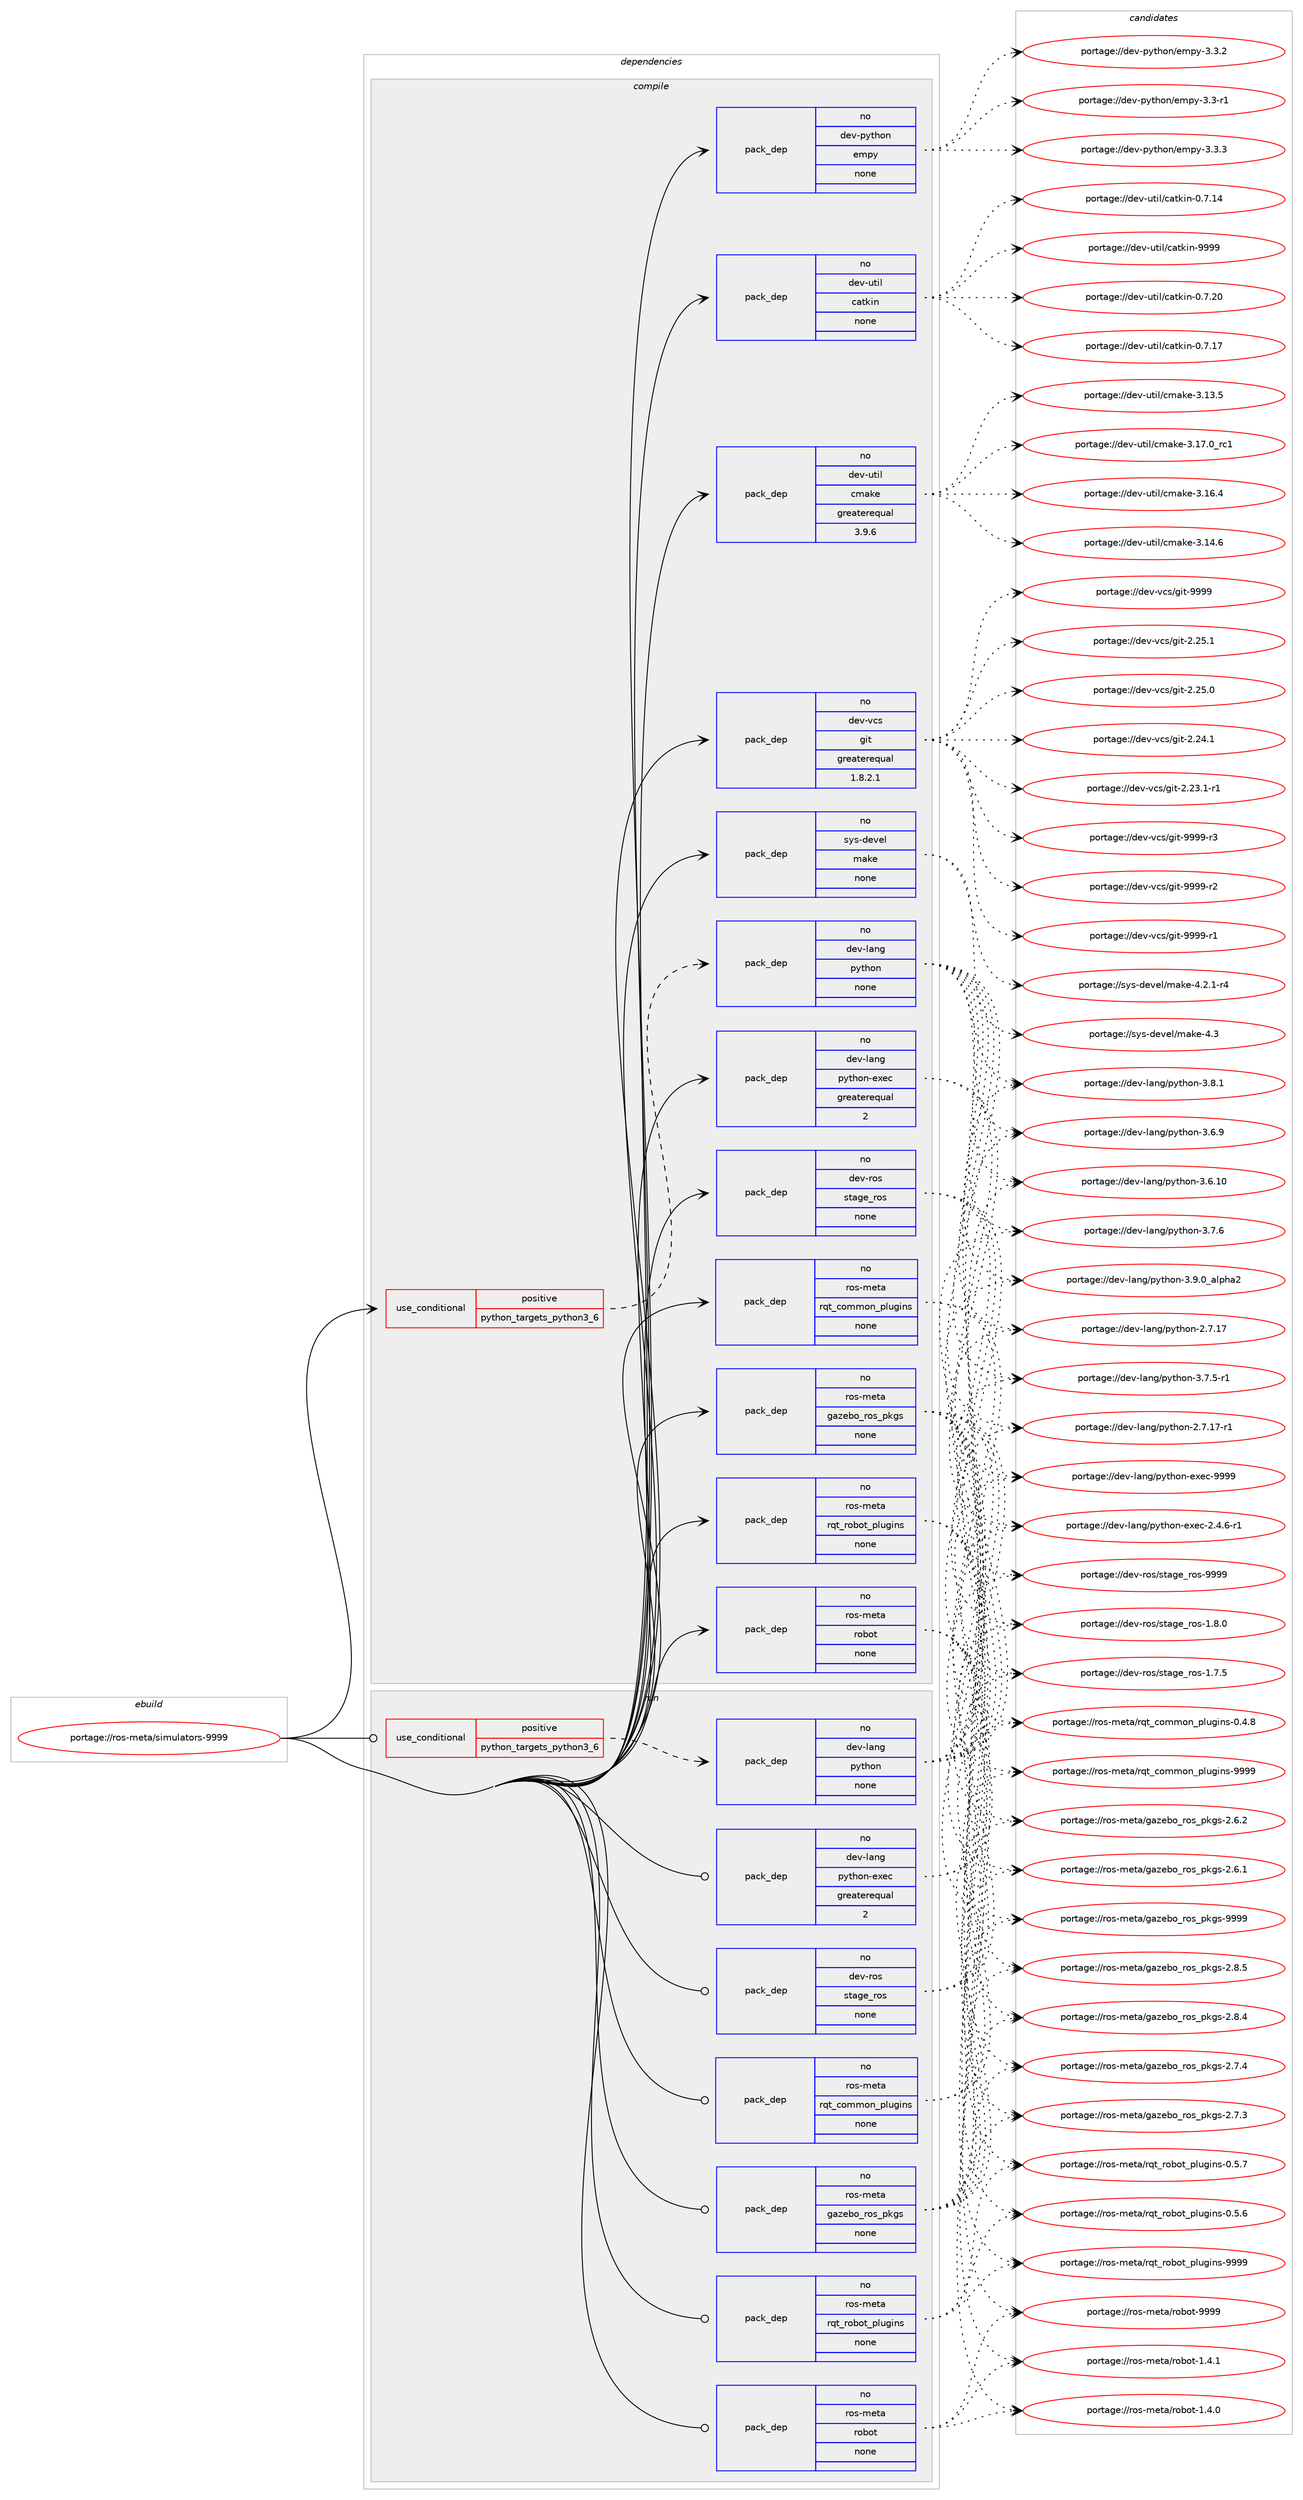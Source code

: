 digraph prolog {

# *************
# Graph options
# *************

newrank=true;
concentrate=true;
compound=true;
graph [rankdir=LR,fontname=Helvetica,fontsize=10,ranksep=1.5];#, ranksep=2.5, nodesep=0.2];
edge  [arrowhead=vee];
node  [fontname=Helvetica,fontsize=10];

# **********
# The ebuild
# **********

subgraph cluster_leftcol {
color=gray;
rank=same;
label=<<i>ebuild</i>>;
id [label="portage://ros-meta/simulators-9999", color=red, width=4, href="../ros-meta/simulators-9999.svg"];
}

# ****************
# The dependencies
# ****************

subgraph cluster_midcol {
color=gray;
label=<<i>dependencies</i>>;
subgraph cluster_compile {
fillcolor="#eeeeee";
style=filled;
label=<<i>compile</i>>;
subgraph cond12873 {
dependency62863 [label=<<TABLE BORDER="0" CELLBORDER="1" CELLSPACING="0" CELLPADDING="4"><TR><TD ROWSPAN="3" CELLPADDING="10">use_conditional</TD></TR><TR><TD>positive</TD></TR><TR><TD>python_targets_python3_6</TD></TR></TABLE>>, shape=none, color=red];
subgraph pack48648 {
dependency62864 [label=<<TABLE BORDER="0" CELLBORDER="1" CELLSPACING="0" CELLPADDING="4" WIDTH="220"><TR><TD ROWSPAN="6" CELLPADDING="30">pack_dep</TD></TR><TR><TD WIDTH="110">no</TD></TR><TR><TD>dev-lang</TD></TR><TR><TD>python</TD></TR><TR><TD>none</TD></TR><TR><TD></TD></TR></TABLE>>, shape=none, color=blue];
}
dependency62863:e -> dependency62864:w [weight=20,style="dashed",arrowhead="vee"];
}
id:e -> dependency62863:w [weight=20,style="solid",arrowhead="vee"];
subgraph pack48649 {
dependency62865 [label=<<TABLE BORDER="0" CELLBORDER="1" CELLSPACING="0" CELLPADDING="4" WIDTH="220"><TR><TD ROWSPAN="6" CELLPADDING="30">pack_dep</TD></TR><TR><TD WIDTH="110">no</TD></TR><TR><TD>dev-lang</TD></TR><TR><TD>python-exec</TD></TR><TR><TD>greaterequal</TD></TR><TR><TD>2</TD></TR></TABLE>>, shape=none, color=blue];
}
id:e -> dependency62865:w [weight=20,style="solid",arrowhead="vee"];
subgraph pack48650 {
dependency62866 [label=<<TABLE BORDER="0" CELLBORDER="1" CELLSPACING="0" CELLPADDING="4" WIDTH="220"><TR><TD ROWSPAN="6" CELLPADDING="30">pack_dep</TD></TR><TR><TD WIDTH="110">no</TD></TR><TR><TD>dev-python</TD></TR><TR><TD>empy</TD></TR><TR><TD>none</TD></TR><TR><TD></TD></TR></TABLE>>, shape=none, color=blue];
}
id:e -> dependency62866:w [weight=20,style="solid",arrowhead="vee"];
subgraph pack48651 {
dependency62867 [label=<<TABLE BORDER="0" CELLBORDER="1" CELLSPACING="0" CELLPADDING="4" WIDTH="220"><TR><TD ROWSPAN="6" CELLPADDING="30">pack_dep</TD></TR><TR><TD WIDTH="110">no</TD></TR><TR><TD>dev-ros</TD></TR><TR><TD>stage_ros</TD></TR><TR><TD>none</TD></TR><TR><TD></TD></TR></TABLE>>, shape=none, color=blue];
}
id:e -> dependency62867:w [weight=20,style="solid",arrowhead="vee"];
subgraph pack48652 {
dependency62868 [label=<<TABLE BORDER="0" CELLBORDER="1" CELLSPACING="0" CELLPADDING="4" WIDTH="220"><TR><TD ROWSPAN="6" CELLPADDING="30">pack_dep</TD></TR><TR><TD WIDTH="110">no</TD></TR><TR><TD>dev-util</TD></TR><TR><TD>catkin</TD></TR><TR><TD>none</TD></TR><TR><TD></TD></TR></TABLE>>, shape=none, color=blue];
}
id:e -> dependency62868:w [weight=20,style="solid",arrowhead="vee"];
subgraph pack48653 {
dependency62869 [label=<<TABLE BORDER="0" CELLBORDER="1" CELLSPACING="0" CELLPADDING="4" WIDTH="220"><TR><TD ROWSPAN="6" CELLPADDING="30">pack_dep</TD></TR><TR><TD WIDTH="110">no</TD></TR><TR><TD>dev-util</TD></TR><TR><TD>cmake</TD></TR><TR><TD>greaterequal</TD></TR><TR><TD>3.9.6</TD></TR></TABLE>>, shape=none, color=blue];
}
id:e -> dependency62869:w [weight=20,style="solid",arrowhead="vee"];
subgraph pack48654 {
dependency62870 [label=<<TABLE BORDER="0" CELLBORDER="1" CELLSPACING="0" CELLPADDING="4" WIDTH="220"><TR><TD ROWSPAN="6" CELLPADDING="30">pack_dep</TD></TR><TR><TD WIDTH="110">no</TD></TR><TR><TD>dev-vcs</TD></TR><TR><TD>git</TD></TR><TR><TD>greaterequal</TD></TR><TR><TD>1.8.2.1</TD></TR></TABLE>>, shape=none, color=blue];
}
id:e -> dependency62870:w [weight=20,style="solid",arrowhead="vee"];
subgraph pack48655 {
dependency62871 [label=<<TABLE BORDER="0" CELLBORDER="1" CELLSPACING="0" CELLPADDING="4" WIDTH="220"><TR><TD ROWSPAN="6" CELLPADDING="30">pack_dep</TD></TR><TR><TD WIDTH="110">no</TD></TR><TR><TD>ros-meta</TD></TR><TR><TD>gazebo_ros_pkgs</TD></TR><TR><TD>none</TD></TR><TR><TD></TD></TR></TABLE>>, shape=none, color=blue];
}
id:e -> dependency62871:w [weight=20,style="solid",arrowhead="vee"];
subgraph pack48656 {
dependency62872 [label=<<TABLE BORDER="0" CELLBORDER="1" CELLSPACING="0" CELLPADDING="4" WIDTH="220"><TR><TD ROWSPAN="6" CELLPADDING="30">pack_dep</TD></TR><TR><TD WIDTH="110">no</TD></TR><TR><TD>ros-meta</TD></TR><TR><TD>robot</TD></TR><TR><TD>none</TD></TR><TR><TD></TD></TR></TABLE>>, shape=none, color=blue];
}
id:e -> dependency62872:w [weight=20,style="solid",arrowhead="vee"];
subgraph pack48657 {
dependency62873 [label=<<TABLE BORDER="0" CELLBORDER="1" CELLSPACING="0" CELLPADDING="4" WIDTH="220"><TR><TD ROWSPAN="6" CELLPADDING="30">pack_dep</TD></TR><TR><TD WIDTH="110">no</TD></TR><TR><TD>ros-meta</TD></TR><TR><TD>rqt_common_plugins</TD></TR><TR><TD>none</TD></TR><TR><TD></TD></TR></TABLE>>, shape=none, color=blue];
}
id:e -> dependency62873:w [weight=20,style="solid",arrowhead="vee"];
subgraph pack48658 {
dependency62874 [label=<<TABLE BORDER="0" CELLBORDER="1" CELLSPACING="0" CELLPADDING="4" WIDTH="220"><TR><TD ROWSPAN="6" CELLPADDING="30">pack_dep</TD></TR><TR><TD WIDTH="110">no</TD></TR><TR><TD>ros-meta</TD></TR><TR><TD>rqt_robot_plugins</TD></TR><TR><TD>none</TD></TR><TR><TD></TD></TR></TABLE>>, shape=none, color=blue];
}
id:e -> dependency62874:w [weight=20,style="solid",arrowhead="vee"];
subgraph pack48659 {
dependency62875 [label=<<TABLE BORDER="0" CELLBORDER="1" CELLSPACING="0" CELLPADDING="4" WIDTH="220"><TR><TD ROWSPAN="6" CELLPADDING="30">pack_dep</TD></TR><TR><TD WIDTH="110">no</TD></TR><TR><TD>sys-devel</TD></TR><TR><TD>make</TD></TR><TR><TD>none</TD></TR><TR><TD></TD></TR></TABLE>>, shape=none, color=blue];
}
id:e -> dependency62875:w [weight=20,style="solid",arrowhead="vee"];
}
subgraph cluster_compileandrun {
fillcolor="#eeeeee";
style=filled;
label=<<i>compile and run</i>>;
}
subgraph cluster_run {
fillcolor="#eeeeee";
style=filled;
label=<<i>run</i>>;
subgraph cond12874 {
dependency62876 [label=<<TABLE BORDER="0" CELLBORDER="1" CELLSPACING="0" CELLPADDING="4"><TR><TD ROWSPAN="3" CELLPADDING="10">use_conditional</TD></TR><TR><TD>positive</TD></TR><TR><TD>python_targets_python3_6</TD></TR></TABLE>>, shape=none, color=red];
subgraph pack48660 {
dependency62877 [label=<<TABLE BORDER="0" CELLBORDER="1" CELLSPACING="0" CELLPADDING="4" WIDTH="220"><TR><TD ROWSPAN="6" CELLPADDING="30">pack_dep</TD></TR><TR><TD WIDTH="110">no</TD></TR><TR><TD>dev-lang</TD></TR><TR><TD>python</TD></TR><TR><TD>none</TD></TR><TR><TD></TD></TR></TABLE>>, shape=none, color=blue];
}
dependency62876:e -> dependency62877:w [weight=20,style="dashed",arrowhead="vee"];
}
id:e -> dependency62876:w [weight=20,style="solid",arrowhead="odot"];
subgraph pack48661 {
dependency62878 [label=<<TABLE BORDER="0" CELLBORDER="1" CELLSPACING="0" CELLPADDING="4" WIDTH="220"><TR><TD ROWSPAN="6" CELLPADDING="30">pack_dep</TD></TR><TR><TD WIDTH="110">no</TD></TR><TR><TD>dev-lang</TD></TR><TR><TD>python-exec</TD></TR><TR><TD>greaterequal</TD></TR><TR><TD>2</TD></TR></TABLE>>, shape=none, color=blue];
}
id:e -> dependency62878:w [weight=20,style="solid",arrowhead="odot"];
subgraph pack48662 {
dependency62879 [label=<<TABLE BORDER="0" CELLBORDER="1" CELLSPACING="0" CELLPADDING="4" WIDTH="220"><TR><TD ROWSPAN="6" CELLPADDING="30">pack_dep</TD></TR><TR><TD WIDTH="110">no</TD></TR><TR><TD>dev-ros</TD></TR><TR><TD>stage_ros</TD></TR><TR><TD>none</TD></TR><TR><TD></TD></TR></TABLE>>, shape=none, color=blue];
}
id:e -> dependency62879:w [weight=20,style="solid",arrowhead="odot"];
subgraph pack48663 {
dependency62880 [label=<<TABLE BORDER="0" CELLBORDER="1" CELLSPACING="0" CELLPADDING="4" WIDTH="220"><TR><TD ROWSPAN="6" CELLPADDING="30">pack_dep</TD></TR><TR><TD WIDTH="110">no</TD></TR><TR><TD>ros-meta</TD></TR><TR><TD>gazebo_ros_pkgs</TD></TR><TR><TD>none</TD></TR><TR><TD></TD></TR></TABLE>>, shape=none, color=blue];
}
id:e -> dependency62880:w [weight=20,style="solid",arrowhead="odot"];
subgraph pack48664 {
dependency62881 [label=<<TABLE BORDER="0" CELLBORDER="1" CELLSPACING="0" CELLPADDING="4" WIDTH="220"><TR><TD ROWSPAN="6" CELLPADDING="30">pack_dep</TD></TR><TR><TD WIDTH="110">no</TD></TR><TR><TD>ros-meta</TD></TR><TR><TD>robot</TD></TR><TR><TD>none</TD></TR><TR><TD></TD></TR></TABLE>>, shape=none, color=blue];
}
id:e -> dependency62881:w [weight=20,style="solid",arrowhead="odot"];
subgraph pack48665 {
dependency62882 [label=<<TABLE BORDER="0" CELLBORDER="1" CELLSPACING="0" CELLPADDING="4" WIDTH="220"><TR><TD ROWSPAN="6" CELLPADDING="30">pack_dep</TD></TR><TR><TD WIDTH="110">no</TD></TR><TR><TD>ros-meta</TD></TR><TR><TD>rqt_common_plugins</TD></TR><TR><TD>none</TD></TR><TR><TD></TD></TR></TABLE>>, shape=none, color=blue];
}
id:e -> dependency62882:w [weight=20,style="solid",arrowhead="odot"];
subgraph pack48666 {
dependency62883 [label=<<TABLE BORDER="0" CELLBORDER="1" CELLSPACING="0" CELLPADDING="4" WIDTH="220"><TR><TD ROWSPAN="6" CELLPADDING="30">pack_dep</TD></TR><TR><TD WIDTH="110">no</TD></TR><TR><TD>ros-meta</TD></TR><TR><TD>rqt_robot_plugins</TD></TR><TR><TD>none</TD></TR><TR><TD></TD></TR></TABLE>>, shape=none, color=blue];
}
id:e -> dependency62883:w [weight=20,style="solid",arrowhead="odot"];
}
}

# **************
# The candidates
# **************

subgraph cluster_choices {
rank=same;
color=gray;
label=<<i>candidates</i>>;

subgraph choice48648 {
color=black;
nodesep=1;
choice10010111845108971101034711212111610411111045514657464895971081121049750 [label="portage://dev-lang/python-3.9.0_alpha2", color=red, width=4,href="../dev-lang/python-3.9.0_alpha2.svg"];
choice100101118451089711010347112121116104111110455146564649 [label="portage://dev-lang/python-3.8.1", color=red, width=4,href="../dev-lang/python-3.8.1.svg"];
choice100101118451089711010347112121116104111110455146554654 [label="portage://dev-lang/python-3.7.6", color=red, width=4,href="../dev-lang/python-3.7.6.svg"];
choice1001011184510897110103471121211161041111104551465546534511449 [label="portage://dev-lang/python-3.7.5-r1", color=red, width=4,href="../dev-lang/python-3.7.5-r1.svg"];
choice100101118451089711010347112121116104111110455146544657 [label="portage://dev-lang/python-3.6.9", color=red, width=4,href="../dev-lang/python-3.6.9.svg"];
choice10010111845108971101034711212111610411111045514654464948 [label="portage://dev-lang/python-3.6.10", color=red, width=4,href="../dev-lang/python-3.6.10.svg"];
choice100101118451089711010347112121116104111110455046554649554511449 [label="portage://dev-lang/python-2.7.17-r1", color=red, width=4,href="../dev-lang/python-2.7.17-r1.svg"];
choice10010111845108971101034711212111610411111045504655464955 [label="portage://dev-lang/python-2.7.17", color=red, width=4,href="../dev-lang/python-2.7.17.svg"];
dependency62864:e -> choice10010111845108971101034711212111610411111045514657464895971081121049750:w [style=dotted,weight="100"];
dependency62864:e -> choice100101118451089711010347112121116104111110455146564649:w [style=dotted,weight="100"];
dependency62864:e -> choice100101118451089711010347112121116104111110455146554654:w [style=dotted,weight="100"];
dependency62864:e -> choice1001011184510897110103471121211161041111104551465546534511449:w [style=dotted,weight="100"];
dependency62864:e -> choice100101118451089711010347112121116104111110455146544657:w [style=dotted,weight="100"];
dependency62864:e -> choice10010111845108971101034711212111610411111045514654464948:w [style=dotted,weight="100"];
dependency62864:e -> choice100101118451089711010347112121116104111110455046554649554511449:w [style=dotted,weight="100"];
dependency62864:e -> choice10010111845108971101034711212111610411111045504655464955:w [style=dotted,weight="100"];
}
subgraph choice48649 {
color=black;
nodesep=1;
choice10010111845108971101034711212111610411111045101120101994557575757 [label="portage://dev-lang/python-exec-9999", color=red, width=4,href="../dev-lang/python-exec-9999.svg"];
choice10010111845108971101034711212111610411111045101120101994550465246544511449 [label="portage://dev-lang/python-exec-2.4.6-r1", color=red, width=4,href="../dev-lang/python-exec-2.4.6-r1.svg"];
dependency62865:e -> choice10010111845108971101034711212111610411111045101120101994557575757:w [style=dotted,weight="100"];
dependency62865:e -> choice10010111845108971101034711212111610411111045101120101994550465246544511449:w [style=dotted,weight="100"];
}
subgraph choice48650 {
color=black;
nodesep=1;
choice1001011184511212111610411111047101109112121455146514651 [label="portage://dev-python/empy-3.3.3", color=red, width=4,href="../dev-python/empy-3.3.3.svg"];
choice1001011184511212111610411111047101109112121455146514650 [label="portage://dev-python/empy-3.3.2", color=red, width=4,href="../dev-python/empy-3.3.2.svg"];
choice1001011184511212111610411111047101109112121455146514511449 [label="portage://dev-python/empy-3.3-r1", color=red, width=4,href="../dev-python/empy-3.3-r1.svg"];
dependency62866:e -> choice1001011184511212111610411111047101109112121455146514651:w [style=dotted,weight="100"];
dependency62866:e -> choice1001011184511212111610411111047101109112121455146514650:w [style=dotted,weight="100"];
dependency62866:e -> choice1001011184511212111610411111047101109112121455146514511449:w [style=dotted,weight="100"];
}
subgraph choice48651 {
color=black;
nodesep=1;
choice100101118451141111154711511697103101951141111154557575757 [label="portage://dev-ros/stage_ros-9999", color=red, width=4,href="../dev-ros/stage_ros-9999.svg"];
choice10010111845114111115471151169710310195114111115454946564648 [label="portage://dev-ros/stage_ros-1.8.0", color=red, width=4,href="../dev-ros/stage_ros-1.8.0.svg"];
choice10010111845114111115471151169710310195114111115454946554653 [label="portage://dev-ros/stage_ros-1.7.5", color=red, width=4,href="../dev-ros/stage_ros-1.7.5.svg"];
dependency62867:e -> choice100101118451141111154711511697103101951141111154557575757:w [style=dotted,weight="100"];
dependency62867:e -> choice10010111845114111115471151169710310195114111115454946564648:w [style=dotted,weight="100"];
dependency62867:e -> choice10010111845114111115471151169710310195114111115454946554653:w [style=dotted,weight="100"];
}
subgraph choice48652 {
color=black;
nodesep=1;
choice100101118451171161051084799971161071051104557575757 [label="portage://dev-util/catkin-9999", color=red, width=4,href="../dev-util/catkin-9999.svg"];
choice1001011184511711610510847999711610710511045484655465048 [label="portage://dev-util/catkin-0.7.20", color=red, width=4,href="../dev-util/catkin-0.7.20.svg"];
choice1001011184511711610510847999711610710511045484655464955 [label="portage://dev-util/catkin-0.7.17", color=red, width=4,href="../dev-util/catkin-0.7.17.svg"];
choice1001011184511711610510847999711610710511045484655464952 [label="portage://dev-util/catkin-0.7.14", color=red, width=4,href="../dev-util/catkin-0.7.14.svg"];
dependency62868:e -> choice100101118451171161051084799971161071051104557575757:w [style=dotted,weight="100"];
dependency62868:e -> choice1001011184511711610510847999711610710511045484655465048:w [style=dotted,weight="100"];
dependency62868:e -> choice1001011184511711610510847999711610710511045484655464955:w [style=dotted,weight="100"];
dependency62868:e -> choice1001011184511711610510847999711610710511045484655464952:w [style=dotted,weight="100"];
}
subgraph choice48653 {
color=black;
nodesep=1;
choice1001011184511711610510847991099710710145514649554648951149949 [label="portage://dev-util/cmake-3.17.0_rc1", color=red, width=4,href="../dev-util/cmake-3.17.0_rc1.svg"];
choice1001011184511711610510847991099710710145514649544652 [label="portage://dev-util/cmake-3.16.4", color=red, width=4,href="../dev-util/cmake-3.16.4.svg"];
choice1001011184511711610510847991099710710145514649524654 [label="portage://dev-util/cmake-3.14.6", color=red, width=4,href="../dev-util/cmake-3.14.6.svg"];
choice1001011184511711610510847991099710710145514649514653 [label="portage://dev-util/cmake-3.13.5", color=red, width=4,href="../dev-util/cmake-3.13.5.svg"];
dependency62869:e -> choice1001011184511711610510847991099710710145514649554648951149949:w [style=dotted,weight="100"];
dependency62869:e -> choice1001011184511711610510847991099710710145514649544652:w [style=dotted,weight="100"];
dependency62869:e -> choice1001011184511711610510847991099710710145514649524654:w [style=dotted,weight="100"];
dependency62869:e -> choice1001011184511711610510847991099710710145514649514653:w [style=dotted,weight="100"];
}
subgraph choice48654 {
color=black;
nodesep=1;
choice10010111845118991154710310511645575757574511451 [label="portage://dev-vcs/git-9999-r3", color=red, width=4,href="../dev-vcs/git-9999-r3.svg"];
choice10010111845118991154710310511645575757574511450 [label="portage://dev-vcs/git-9999-r2", color=red, width=4,href="../dev-vcs/git-9999-r2.svg"];
choice10010111845118991154710310511645575757574511449 [label="portage://dev-vcs/git-9999-r1", color=red, width=4,href="../dev-vcs/git-9999-r1.svg"];
choice1001011184511899115471031051164557575757 [label="portage://dev-vcs/git-9999", color=red, width=4,href="../dev-vcs/git-9999.svg"];
choice10010111845118991154710310511645504650534649 [label="portage://dev-vcs/git-2.25.1", color=red, width=4,href="../dev-vcs/git-2.25.1.svg"];
choice10010111845118991154710310511645504650534648 [label="portage://dev-vcs/git-2.25.0", color=red, width=4,href="../dev-vcs/git-2.25.0.svg"];
choice10010111845118991154710310511645504650524649 [label="portage://dev-vcs/git-2.24.1", color=red, width=4,href="../dev-vcs/git-2.24.1.svg"];
choice100101118451189911547103105116455046505146494511449 [label="portage://dev-vcs/git-2.23.1-r1", color=red, width=4,href="../dev-vcs/git-2.23.1-r1.svg"];
dependency62870:e -> choice10010111845118991154710310511645575757574511451:w [style=dotted,weight="100"];
dependency62870:e -> choice10010111845118991154710310511645575757574511450:w [style=dotted,weight="100"];
dependency62870:e -> choice10010111845118991154710310511645575757574511449:w [style=dotted,weight="100"];
dependency62870:e -> choice1001011184511899115471031051164557575757:w [style=dotted,weight="100"];
dependency62870:e -> choice10010111845118991154710310511645504650534649:w [style=dotted,weight="100"];
dependency62870:e -> choice10010111845118991154710310511645504650534648:w [style=dotted,weight="100"];
dependency62870:e -> choice10010111845118991154710310511645504650524649:w [style=dotted,weight="100"];
dependency62870:e -> choice100101118451189911547103105116455046505146494511449:w [style=dotted,weight="100"];
}
subgraph choice48655 {
color=black;
nodesep=1;
choice114111115451091011169747103971221019811195114111115951121071031154557575757 [label="portage://ros-meta/gazebo_ros_pkgs-9999", color=red, width=4,href="../ros-meta/gazebo_ros_pkgs-9999.svg"];
choice11411111545109101116974710397122101981119511411111595112107103115455046564653 [label="portage://ros-meta/gazebo_ros_pkgs-2.8.5", color=red, width=4,href="../ros-meta/gazebo_ros_pkgs-2.8.5.svg"];
choice11411111545109101116974710397122101981119511411111595112107103115455046564652 [label="portage://ros-meta/gazebo_ros_pkgs-2.8.4", color=red, width=4,href="../ros-meta/gazebo_ros_pkgs-2.8.4.svg"];
choice11411111545109101116974710397122101981119511411111595112107103115455046554652 [label="portage://ros-meta/gazebo_ros_pkgs-2.7.4", color=red, width=4,href="../ros-meta/gazebo_ros_pkgs-2.7.4.svg"];
choice11411111545109101116974710397122101981119511411111595112107103115455046554651 [label="portage://ros-meta/gazebo_ros_pkgs-2.7.3", color=red, width=4,href="../ros-meta/gazebo_ros_pkgs-2.7.3.svg"];
choice11411111545109101116974710397122101981119511411111595112107103115455046544650 [label="portage://ros-meta/gazebo_ros_pkgs-2.6.2", color=red, width=4,href="../ros-meta/gazebo_ros_pkgs-2.6.2.svg"];
choice11411111545109101116974710397122101981119511411111595112107103115455046544649 [label="portage://ros-meta/gazebo_ros_pkgs-2.6.1", color=red, width=4,href="../ros-meta/gazebo_ros_pkgs-2.6.1.svg"];
dependency62871:e -> choice114111115451091011169747103971221019811195114111115951121071031154557575757:w [style=dotted,weight="100"];
dependency62871:e -> choice11411111545109101116974710397122101981119511411111595112107103115455046564653:w [style=dotted,weight="100"];
dependency62871:e -> choice11411111545109101116974710397122101981119511411111595112107103115455046564652:w [style=dotted,weight="100"];
dependency62871:e -> choice11411111545109101116974710397122101981119511411111595112107103115455046554652:w [style=dotted,weight="100"];
dependency62871:e -> choice11411111545109101116974710397122101981119511411111595112107103115455046554651:w [style=dotted,weight="100"];
dependency62871:e -> choice11411111545109101116974710397122101981119511411111595112107103115455046544650:w [style=dotted,weight="100"];
dependency62871:e -> choice11411111545109101116974710397122101981119511411111595112107103115455046544649:w [style=dotted,weight="100"];
}
subgraph choice48656 {
color=black;
nodesep=1;
choice114111115451091011169747114111981111164557575757 [label="portage://ros-meta/robot-9999", color=red, width=4,href="../ros-meta/robot-9999.svg"];
choice11411111545109101116974711411198111116454946524649 [label="portage://ros-meta/robot-1.4.1", color=red, width=4,href="../ros-meta/robot-1.4.1.svg"];
choice11411111545109101116974711411198111116454946524648 [label="portage://ros-meta/robot-1.4.0", color=red, width=4,href="../ros-meta/robot-1.4.0.svg"];
dependency62872:e -> choice114111115451091011169747114111981111164557575757:w [style=dotted,weight="100"];
dependency62872:e -> choice11411111545109101116974711411198111116454946524649:w [style=dotted,weight="100"];
dependency62872:e -> choice11411111545109101116974711411198111116454946524648:w [style=dotted,weight="100"];
}
subgraph choice48657 {
color=black;
nodesep=1;
choice1141111154510910111697471141131169599111109109111110951121081171031051101154557575757 [label="portage://ros-meta/rqt_common_plugins-9999", color=red, width=4,href="../ros-meta/rqt_common_plugins-9999.svg"];
choice114111115451091011169747114113116959911110910911111095112108117103105110115454846524656 [label="portage://ros-meta/rqt_common_plugins-0.4.8", color=red, width=4,href="../ros-meta/rqt_common_plugins-0.4.8.svg"];
dependency62873:e -> choice1141111154510910111697471141131169599111109109111110951121081171031051101154557575757:w [style=dotted,weight="100"];
dependency62873:e -> choice114111115451091011169747114113116959911110910911111095112108117103105110115454846524656:w [style=dotted,weight="100"];
}
subgraph choice48658 {
color=black;
nodesep=1;
choice1141111154510910111697471141131169511411198111116951121081171031051101154557575757 [label="portage://ros-meta/rqt_robot_plugins-9999", color=red, width=4,href="../ros-meta/rqt_robot_plugins-9999.svg"];
choice114111115451091011169747114113116951141119811111695112108117103105110115454846534655 [label="portage://ros-meta/rqt_robot_plugins-0.5.7", color=red, width=4,href="../ros-meta/rqt_robot_plugins-0.5.7.svg"];
choice114111115451091011169747114113116951141119811111695112108117103105110115454846534654 [label="portage://ros-meta/rqt_robot_plugins-0.5.6", color=red, width=4,href="../ros-meta/rqt_robot_plugins-0.5.6.svg"];
dependency62874:e -> choice1141111154510910111697471141131169511411198111116951121081171031051101154557575757:w [style=dotted,weight="100"];
dependency62874:e -> choice114111115451091011169747114113116951141119811111695112108117103105110115454846534655:w [style=dotted,weight="100"];
dependency62874:e -> choice114111115451091011169747114113116951141119811111695112108117103105110115454846534654:w [style=dotted,weight="100"];
}
subgraph choice48659 {
color=black;
nodesep=1;
choice11512111545100101118101108471099710710145524651 [label="portage://sys-devel/make-4.3", color=red, width=4,href="../sys-devel/make-4.3.svg"];
choice1151211154510010111810110847109971071014552465046494511452 [label="portage://sys-devel/make-4.2.1-r4", color=red, width=4,href="../sys-devel/make-4.2.1-r4.svg"];
dependency62875:e -> choice11512111545100101118101108471099710710145524651:w [style=dotted,weight="100"];
dependency62875:e -> choice1151211154510010111810110847109971071014552465046494511452:w [style=dotted,weight="100"];
}
subgraph choice48660 {
color=black;
nodesep=1;
choice10010111845108971101034711212111610411111045514657464895971081121049750 [label="portage://dev-lang/python-3.9.0_alpha2", color=red, width=4,href="../dev-lang/python-3.9.0_alpha2.svg"];
choice100101118451089711010347112121116104111110455146564649 [label="portage://dev-lang/python-3.8.1", color=red, width=4,href="../dev-lang/python-3.8.1.svg"];
choice100101118451089711010347112121116104111110455146554654 [label="portage://dev-lang/python-3.7.6", color=red, width=4,href="../dev-lang/python-3.7.6.svg"];
choice1001011184510897110103471121211161041111104551465546534511449 [label="portage://dev-lang/python-3.7.5-r1", color=red, width=4,href="../dev-lang/python-3.7.5-r1.svg"];
choice100101118451089711010347112121116104111110455146544657 [label="portage://dev-lang/python-3.6.9", color=red, width=4,href="../dev-lang/python-3.6.9.svg"];
choice10010111845108971101034711212111610411111045514654464948 [label="portage://dev-lang/python-3.6.10", color=red, width=4,href="../dev-lang/python-3.6.10.svg"];
choice100101118451089711010347112121116104111110455046554649554511449 [label="portage://dev-lang/python-2.7.17-r1", color=red, width=4,href="../dev-lang/python-2.7.17-r1.svg"];
choice10010111845108971101034711212111610411111045504655464955 [label="portage://dev-lang/python-2.7.17", color=red, width=4,href="../dev-lang/python-2.7.17.svg"];
dependency62877:e -> choice10010111845108971101034711212111610411111045514657464895971081121049750:w [style=dotted,weight="100"];
dependency62877:e -> choice100101118451089711010347112121116104111110455146564649:w [style=dotted,weight="100"];
dependency62877:e -> choice100101118451089711010347112121116104111110455146554654:w [style=dotted,weight="100"];
dependency62877:e -> choice1001011184510897110103471121211161041111104551465546534511449:w [style=dotted,weight="100"];
dependency62877:e -> choice100101118451089711010347112121116104111110455146544657:w [style=dotted,weight="100"];
dependency62877:e -> choice10010111845108971101034711212111610411111045514654464948:w [style=dotted,weight="100"];
dependency62877:e -> choice100101118451089711010347112121116104111110455046554649554511449:w [style=dotted,weight="100"];
dependency62877:e -> choice10010111845108971101034711212111610411111045504655464955:w [style=dotted,weight="100"];
}
subgraph choice48661 {
color=black;
nodesep=1;
choice10010111845108971101034711212111610411111045101120101994557575757 [label="portage://dev-lang/python-exec-9999", color=red, width=4,href="../dev-lang/python-exec-9999.svg"];
choice10010111845108971101034711212111610411111045101120101994550465246544511449 [label="portage://dev-lang/python-exec-2.4.6-r1", color=red, width=4,href="../dev-lang/python-exec-2.4.6-r1.svg"];
dependency62878:e -> choice10010111845108971101034711212111610411111045101120101994557575757:w [style=dotted,weight="100"];
dependency62878:e -> choice10010111845108971101034711212111610411111045101120101994550465246544511449:w [style=dotted,weight="100"];
}
subgraph choice48662 {
color=black;
nodesep=1;
choice100101118451141111154711511697103101951141111154557575757 [label="portage://dev-ros/stage_ros-9999", color=red, width=4,href="../dev-ros/stage_ros-9999.svg"];
choice10010111845114111115471151169710310195114111115454946564648 [label="portage://dev-ros/stage_ros-1.8.0", color=red, width=4,href="../dev-ros/stage_ros-1.8.0.svg"];
choice10010111845114111115471151169710310195114111115454946554653 [label="portage://dev-ros/stage_ros-1.7.5", color=red, width=4,href="../dev-ros/stage_ros-1.7.5.svg"];
dependency62879:e -> choice100101118451141111154711511697103101951141111154557575757:w [style=dotted,weight="100"];
dependency62879:e -> choice10010111845114111115471151169710310195114111115454946564648:w [style=dotted,weight="100"];
dependency62879:e -> choice10010111845114111115471151169710310195114111115454946554653:w [style=dotted,weight="100"];
}
subgraph choice48663 {
color=black;
nodesep=1;
choice114111115451091011169747103971221019811195114111115951121071031154557575757 [label="portage://ros-meta/gazebo_ros_pkgs-9999", color=red, width=4,href="../ros-meta/gazebo_ros_pkgs-9999.svg"];
choice11411111545109101116974710397122101981119511411111595112107103115455046564653 [label="portage://ros-meta/gazebo_ros_pkgs-2.8.5", color=red, width=4,href="../ros-meta/gazebo_ros_pkgs-2.8.5.svg"];
choice11411111545109101116974710397122101981119511411111595112107103115455046564652 [label="portage://ros-meta/gazebo_ros_pkgs-2.8.4", color=red, width=4,href="../ros-meta/gazebo_ros_pkgs-2.8.4.svg"];
choice11411111545109101116974710397122101981119511411111595112107103115455046554652 [label="portage://ros-meta/gazebo_ros_pkgs-2.7.4", color=red, width=4,href="../ros-meta/gazebo_ros_pkgs-2.7.4.svg"];
choice11411111545109101116974710397122101981119511411111595112107103115455046554651 [label="portage://ros-meta/gazebo_ros_pkgs-2.7.3", color=red, width=4,href="../ros-meta/gazebo_ros_pkgs-2.7.3.svg"];
choice11411111545109101116974710397122101981119511411111595112107103115455046544650 [label="portage://ros-meta/gazebo_ros_pkgs-2.6.2", color=red, width=4,href="../ros-meta/gazebo_ros_pkgs-2.6.2.svg"];
choice11411111545109101116974710397122101981119511411111595112107103115455046544649 [label="portage://ros-meta/gazebo_ros_pkgs-2.6.1", color=red, width=4,href="../ros-meta/gazebo_ros_pkgs-2.6.1.svg"];
dependency62880:e -> choice114111115451091011169747103971221019811195114111115951121071031154557575757:w [style=dotted,weight="100"];
dependency62880:e -> choice11411111545109101116974710397122101981119511411111595112107103115455046564653:w [style=dotted,weight="100"];
dependency62880:e -> choice11411111545109101116974710397122101981119511411111595112107103115455046564652:w [style=dotted,weight="100"];
dependency62880:e -> choice11411111545109101116974710397122101981119511411111595112107103115455046554652:w [style=dotted,weight="100"];
dependency62880:e -> choice11411111545109101116974710397122101981119511411111595112107103115455046554651:w [style=dotted,weight="100"];
dependency62880:e -> choice11411111545109101116974710397122101981119511411111595112107103115455046544650:w [style=dotted,weight="100"];
dependency62880:e -> choice11411111545109101116974710397122101981119511411111595112107103115455046544649:w [style=dotted,weight="100"];
}
subgraph choice48664 {
color=black;
nodesep=1;
choice114111115451091011169747114111981111164557575757 [label="portage://ros-meta/robot-9999", color=red, width=4,href="../ros-meta/robot-9999.svg"];
choice11411111545109101116974711411198111116454946524649 [label="portage://ros-meta/robot-1.4.1", color=red, width=4,href="../ros-meta/robot-1.4.1.svg"];
choice11411111545109101116974711411198111116454946524648 [label="portage://ros-meta/robot-1.4.0", color=red, width=4,href="../ros-meta/robot-1.4.0.svg"];
dependency62881:e -> choice114111115451091011169747114111981111164557575757:w [style=dotted,weight="100"];
dependency62881:e -> choice11411111545109101116974711411198111116454946524649:w [style=dotted,weight="100"];
dependency62881:e -> choice11411111545109101116974711411198111116454946524648:w [style=dotted,weight="100"];
}
subgraph choice48665 {
color=black;
nodesep=1;
choice1141111154510910111697471141131169599111109109111110951121081171031051101154557575757 [label="portage://ros-meta/rqt_common_plugins-9999", color=red, width=4,href="../ros-meta/rqt_common_plugins-9999.svg"];
choice114111115451091011169747114113116959911110910911111095112108117103105110115454846524656 [label="portage://ros-meta/rqt_common_plugins-0.4.8", color=red, width=4,href="../ros-meta/rqt_common_plugins-0.4.8.svg"];
dependency62882:e -> choice1141111154510910111697471141131169599111109109111110951121081171031051101154557575757:w [style=dotted,weight="100"];
dependency62882:e -> choice114111115451091011169747114113116959911110910911111095112108117103105110115454846524656:w [style=dotted,weight="100"];
}
subgraph choice48666 {
color=black;
nodesep=1;
choice1141111154510910111697471141131169511411198111116951121081171031051101154557575757 [label="portage://ros-meta/rqt_robot_plugins-9999", color=red, width=4,href="../ros-meta/rqt_robot_plugins-9999.svg"];
choice114111115451091011169747114113116951141119811111695112108117103105110115454846534655 [label="portage://ros-meta/rqt_robot_plugins-0.5.7", color=red, width=4,href="../ros-meta/rqt_robot_plugins-0.5.7.svg"];
choice114111115451091011169747114113116951141119811111695112108117103105110115454846534654 [label="portage://ros-meta/rqt_robot_plugins-0.5.6", color=red, width=4,href="../ros-meta/rqt_robot_plugins-0.5.6.svg"];
dependency62883:e -> choice1141111154510910111697471141131169511411198111116951121081171031051101154557575757:w [style=dotted,weight="100"];
dependency62883:e -> choice114111115451091011169747114113116951141119811111695112108117103105110115454846534655:w [style=dotted,weight="100"];
dependency62883:e -> choice114111115451091011169747114113116951141119811111695112108117103105110115454846534654:w [style=dotted,weight="100"];
}
}

}
